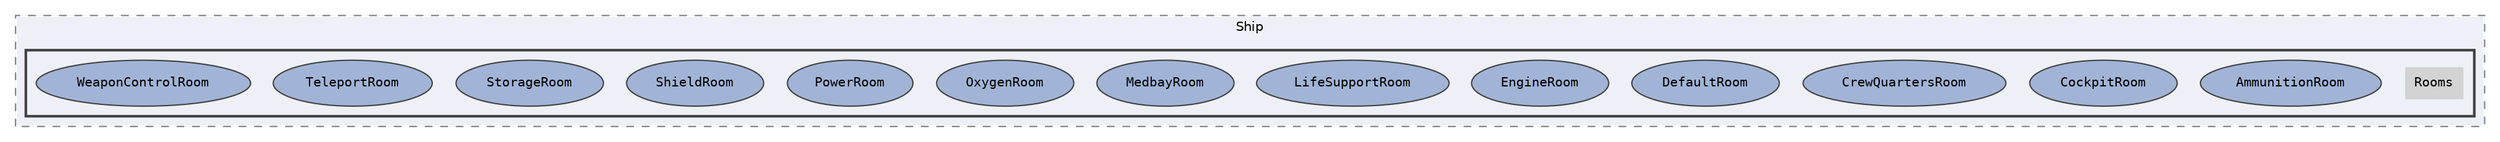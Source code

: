 digraph "Assets/Scripts/Ship/Rooms"
{
 // INTERACTIVE_SVG=YES
 // LATEX_PDF_SIZE
  bgcolor="transparent";
  edge [fontname=Helvetica,fontsize=10,labelfontname=Helvetica,labelfontsize=10];
  node [fontname=Helvetica,fontsize=10,fontname=Consolas fontsize=10 style=filled height=0.2 width=0.4 margin=0.1];
  compound=true
  subgraph clusterdir_d8937bdc0a6431a49912daee23bb6ec4 {
    graph [ bgcolor="#edf0f7", pencolor="grey50", label="Ship", fontname=Helvetica,fontsize=10 style="filled,dashed", URL="dir_d8937bdc0a6431a49912daee23bb6ec4.html",tooltip=""]
  subgraph clusterdir_a529025ea757274504fc567e115d1528 {
    graph [ bgcolor="#edf0f7", pencolor="grey25", label="", fontname=Helvetica,fontsize=10 style="filled,bold", URL="dir_a529025ea757274504fc567e115d1528.html",tooltip=""]
    dir_a529025ea757274504fc567e115d1528 [shape=plaintext, label="Rooms"];
  dir_84e24f35af527d93771e16aed56c8ad2 [label="AmmunitionRoom", fillcolor="#a2b4d6", color="grey25", style="filled", URL="dir_84e24f35af527d93771e16aed56c8ad2.html",tooltip=""];
  dir_1c6995cb34f2e19e18b6c83d6a3b5e4a [label="CockpitRoom", fillcolor="#a2b4d6", color="grey25", style="filled", URL="dir_1c6995cb34f2e19e18b6c83d6a3b5e4a.html",tooltip=""];
  dir_eb1ce6b1bca96ee8606e829bc3303567 [label="CrewQuartersRoom", fillcolor="#a2b4d6", color="grey25", style="filled", URL="dir_eb1ce6b1bca96ee8606e829bc3303567.html",tooltip=""];
  dir_990af4c7f8e18e83f22d240b642c6e17 [label="DefaultRoom", fillcolor="#a2b4d6", color="grey25", style="filled", URL="dir_990af4c7f8e18e83f22d240b642c6e17.html",tooltip=""];
  dir_726775fbc02a34bb7263c20848ee14c6 [label="EngineRoom", fillcolor="#a2b4d6", color="grey25", style="filled", URL="dir_726775fbc02a34bb7263c20848ee14c6.html",tooltip=""];
  dir_f11cd523fe6e7047690b99f104c08b61 [label="LifeSupportRoom", fillcolor="#a2b4d6", color="grey25", style="filled", URL="dir_f11cd523fe6e7047690b99f104c08b61.html",tooltip=""];
  dir_e646d327b317445298889929a2ee37b6 [label="MedbayRoom", fillcolor="#a2b4d6", color="grey25", style="filled", URL="dir_e646d327b317445298889929a2ee37b6.html",tooltip=""];
  dir_93dcf0fb521fb6fe8cdd11f5672238ff [label="OxygenRoom", fillcolor="#a2b4d6", color="grey25", style="filled", URL="dir_93dcf0fb521fb6fe8cdd11f5672238ff.html",tooltip=""];
  dir_e05db293bb8fdec260ceddb9275ca4fa [label="PowerRoom", fillcolor="#a2b4d6", color="grey25", style="filled", URL="dir_e05db293bb8fdec260ceddb9275ca4fa.html",tooltip=""];
  dir_012f78e032b09fb2e07325ca3080ffd2 [label="ShieldRoom", fillcolor="#a2b4d6", color="grey25", style="filled", URL="dir_012f78e032b09fb2e07325ca3080ffd2.html",tooltip=""];
  dir_9efa16068a46d4ba510fb7c2b1f3f1ed [label="StorageRoom", fillcolor="#a2b4d6", color="grey25", style="filled", URL="dir_9efa16068a46d4ba510fb7c2b1f3f1ed.html",tooltip=""];
  dir_3aa05408fd2d4b2b317cd1d1ceb51f71 [label="TeleportRoom", fillcolor="#a2b4d6", color="grey25", style="filled", URL="dir_3aa05408fd2d4b2b317cd1d1ceb51f71.html",tooltip=""];
  dir_3093e661198f7fa1c665020dd5d385cb [label="WeaponControlRoom", fillcolor="#a2b4d6", color="grey25", style="filled", URL="dir_3093e661198f7fa1c665020dd5d385cb.html",tooltip=""];
  }
  }
}
